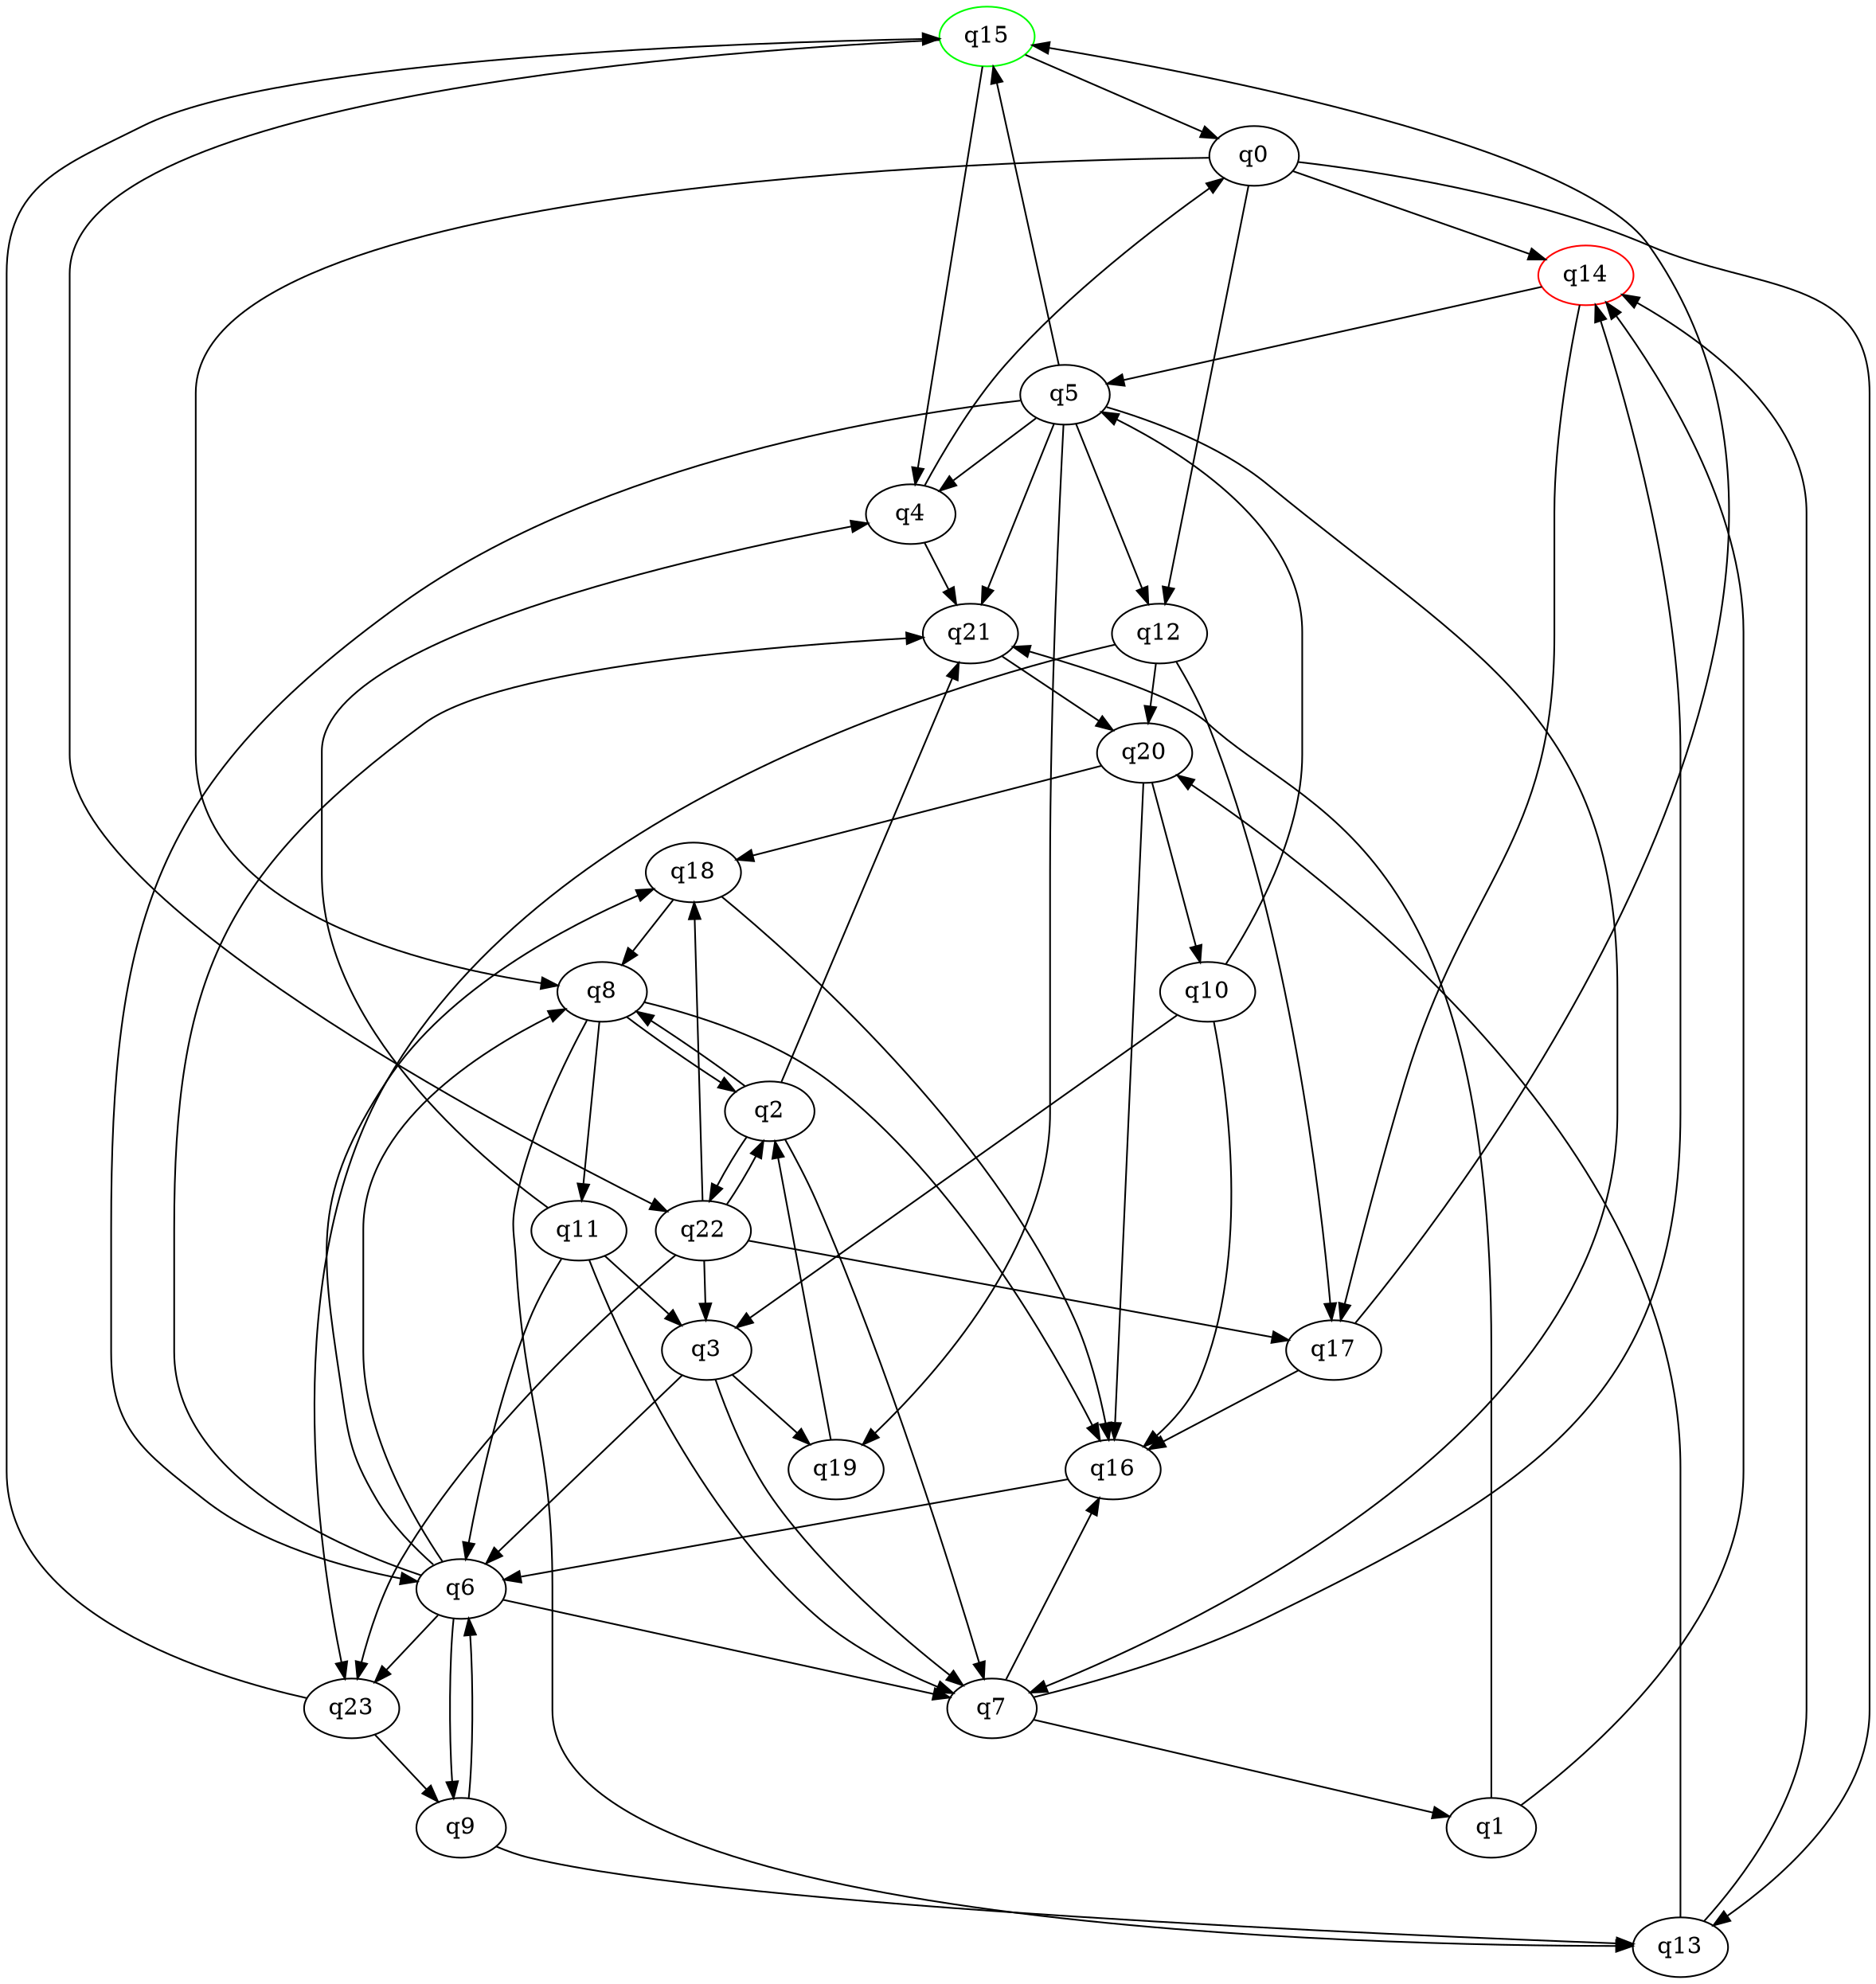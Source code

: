 digraph A{
q15 [initial=1,color=green];
q14 [final=1,color=red];
q0 -> q8;
q0 -> q12;
q0 -> q13;
q0 -> q14;
q1 -> q14;
q1 -> q21;
q2 -> q7;
q2 -> q8;
q2 -> q21;
q2 -> q22;
q3 -> q6;
q3 -> q7;
q3 -> q19;
q4 -> q0;
q4 -> q21;
q5 -> q4;
q5 -> q6;
q5 -> q7;
q5 -> q12;
q5 -> q15;
q5 -> q19;
q5 -> q21;
q6 -> q7;
q6 -> q8;
q6 -> q9;
q6 -> q18;
q6 -> q21;
q6 -> q23;
q7 -> q1;
q7 -> q14;
q7 -> q16;
q8 -> q2;
q8 -> q11;
q8 -> q13;
q8 -> q16;
q9 -> q6;
q9 -> q13;
q10 -> q3;
q10 -> q5;
q10 -> q16;
q11 -> q3;
q11 -> q4;
q11 -> q6;
q11 -> q7;
q12 -> q17;
q12 -> q20;
q12 -> q23;
q13 -> q14;
q13 -> q20;
q14 -> q5;
q14 -> q17;
q15 -> q0;
q15 -> q4;
q15 -> q22;
q16 -> q6;
q17 -> q15;
q17 -> q16;
q18 -> q8;
q18 -> q16;
q19 -> q2;
q20 -> q10;
q20 -> q16;
q20 -> q18;
q21 -> q20;
q22 -> q2;
q22 -> q3;
q22 -> q17;
q22 -> q18;
q22 -> q23;
q23 -> q9;
q23 -> q15;
}